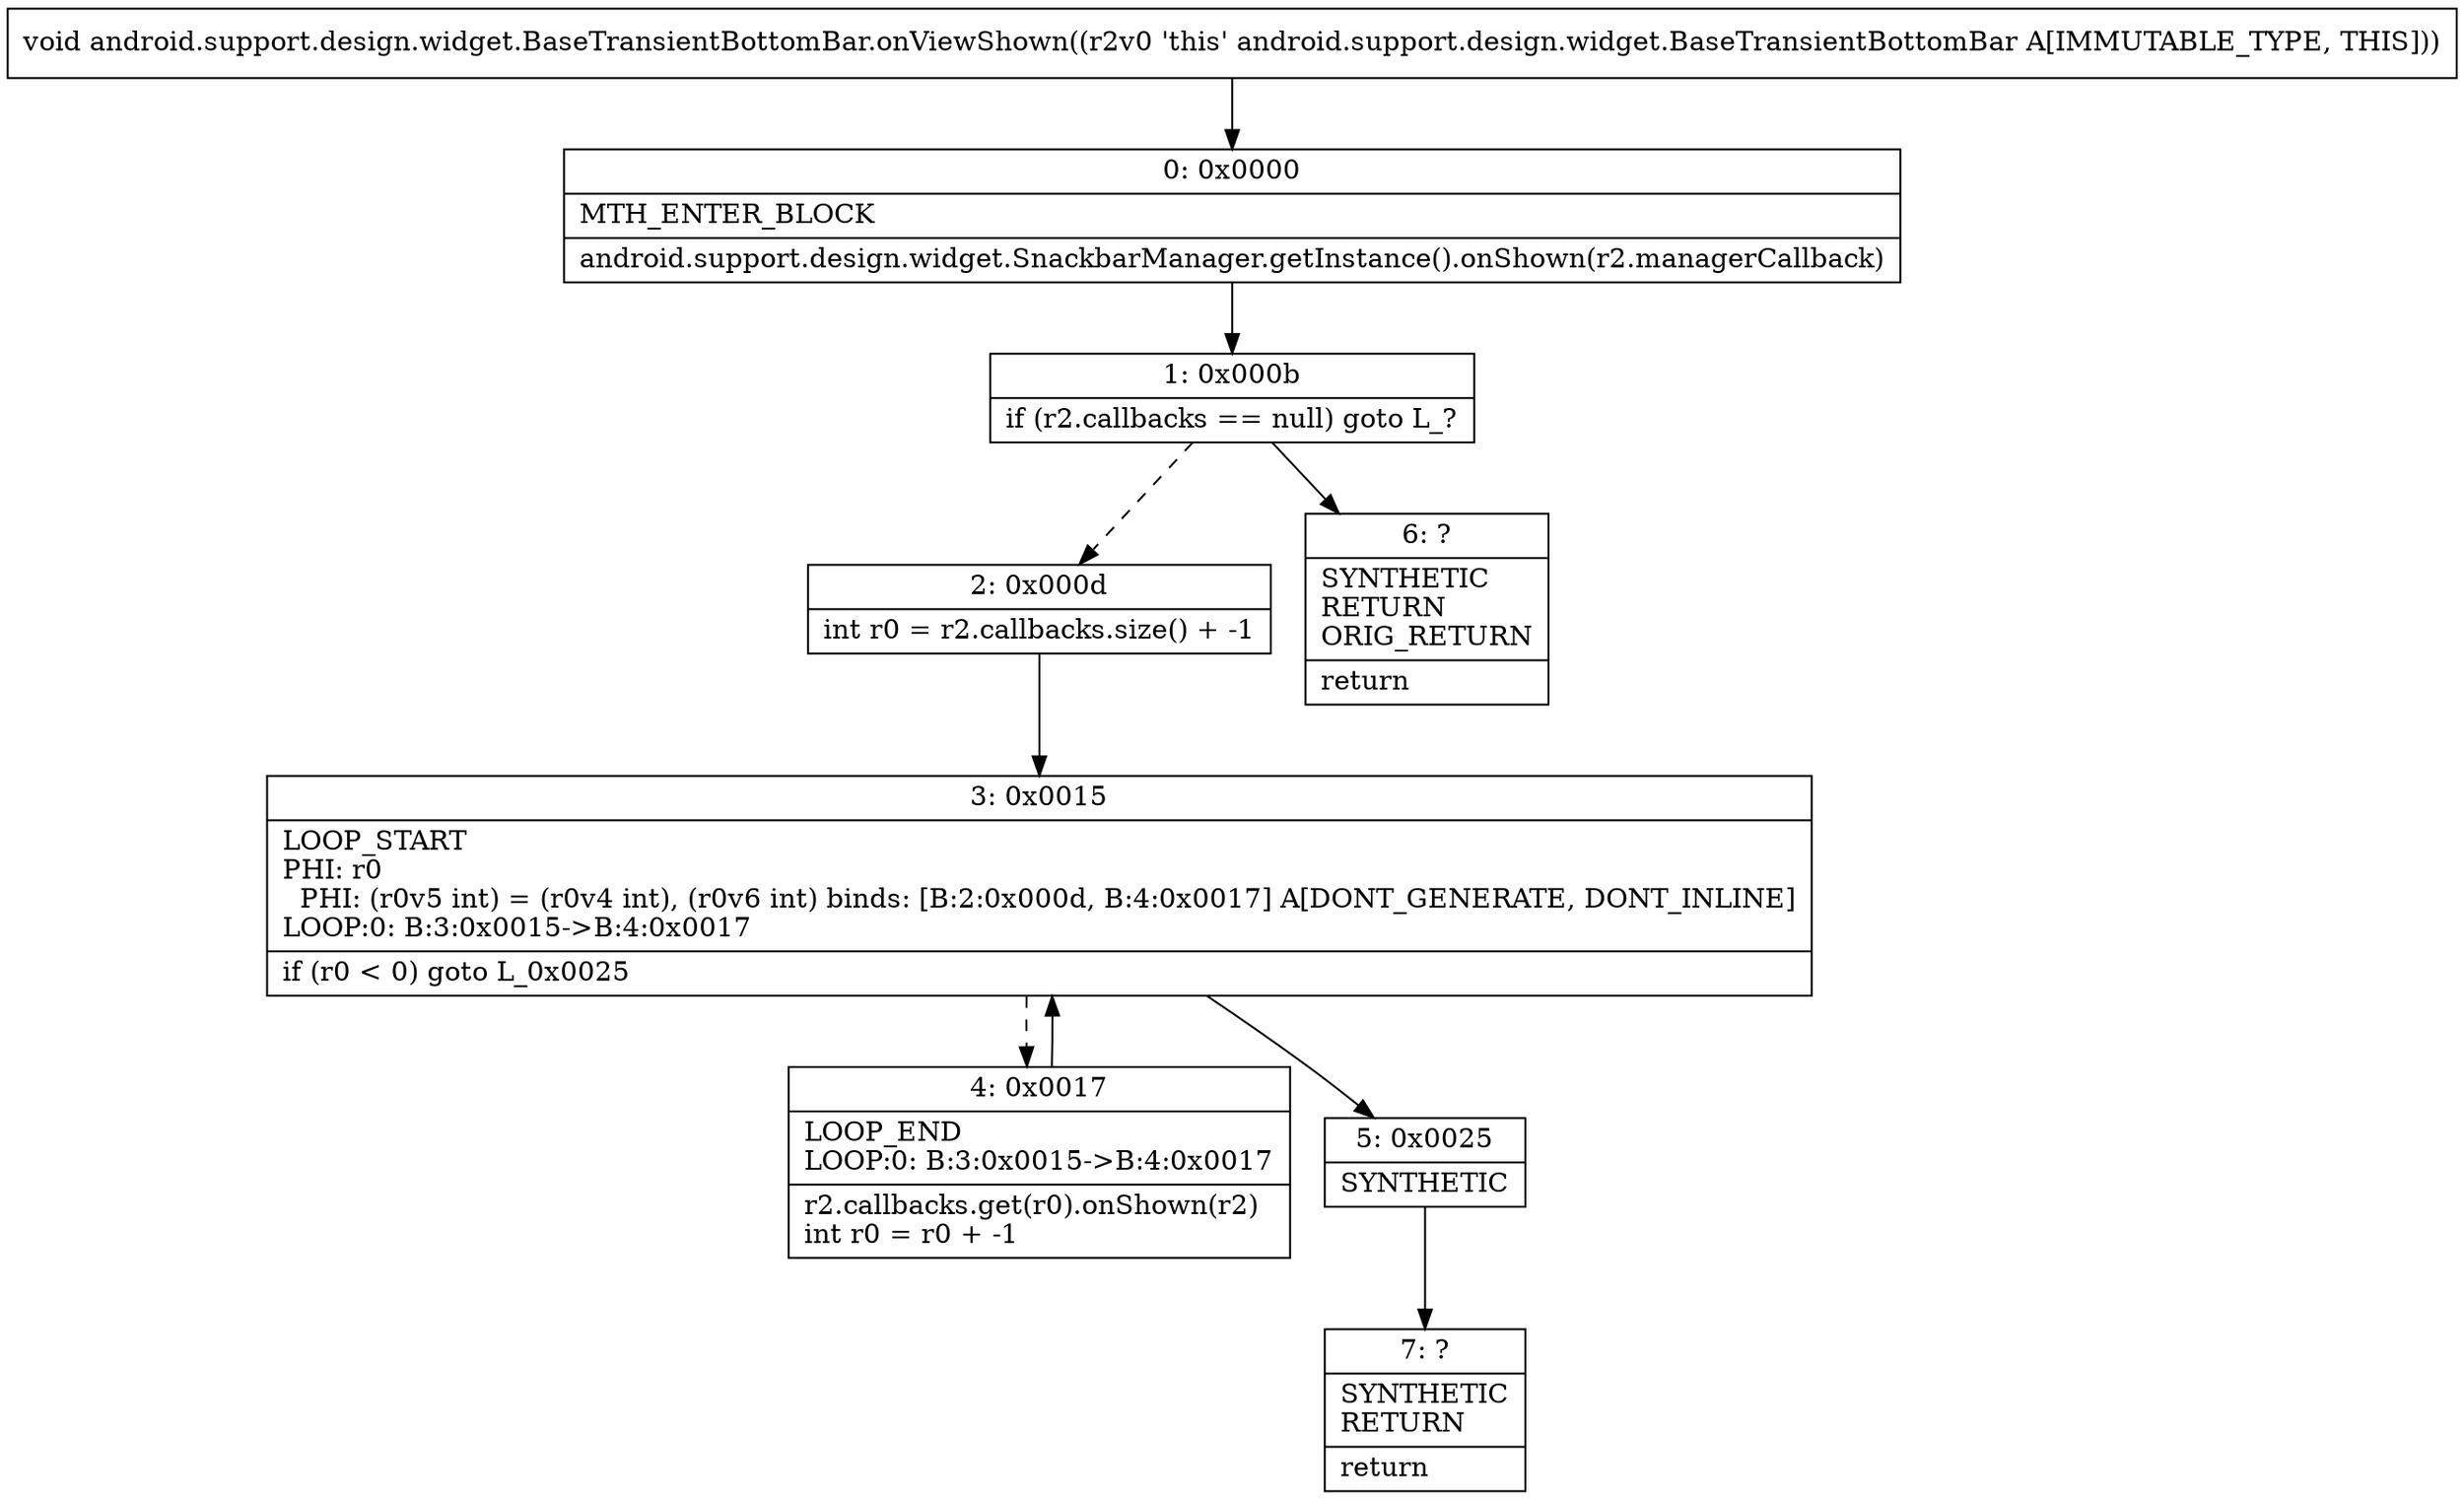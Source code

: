 digraph "CFG forandroid.support.design.widget.BaseTransientBottomBar.onViewShown()V" {
Node_0 [shape=record,label="{0\:\ 0x0000|MTH_ENTER_BLOCK\l|android.support.design.widget.SnackbarManager.getInstance().onShown(r2.managerCallback)\l}"];
Node_1 [shape=record,label="{1\:\ 0x000b|if (r2.callbacks == null) goto L_?\l}"];
Node_2 [shape=record,label="{2\:\ 0x000d|int r0 = r2.callbacks.size() + \-1\l}"];
Node_3 [shape=record,label="{3\:\ 0x0015|LOOP_START\lPHI: r0 \l  PHI: (r0v5 int) = (r0v4 int), (r0v6 int) binds: [B:2:0x000d, B:4:0x0017] A[DONT_GENERATE, DONT_INLINE]\lLOOP:0: B:3:0x0015\-\>B:4:0x0017\l|if (r0 \< 0) goto L_0x0025\l}"];
Node_4 [shape=record,label="{4\:\ 0x0017|LOOP_END\lLOOP:0: B:3:0x0015\-\>B:4:0x0017\l|r2.callbacks.get(r0).onShown(r2)\lint r0 = r0 + \-1\l}"];
Node_5 [shape=record,label="{5\:\ 0x0025|SYNTHETIC\l}"];
Node_6 [shape=record,label="{6\:\ ?|SYNTHETIC\lRETURN\lORIG_RETURN\l|return\l}"];
Node_7 [shape=record,label="{7\:\ ?|SYNTHETIC\lRETURN\l|return\l}"];
MethodNode[shape=record,label="{void android.support.design.widget.BaseTransientBottomBar.onViewShown((r2v0 'this' android.support.design.widget.BaseTransientBottomBar A[IMMUTABLE_TYPE, THIS])) }"];
MethodNode -> Node_0;
Node_0 -> Node_1;
Node_1 -> Node_2[style=dashed];
Node_1 -> Node_6;
Node_2 -> Node_3;
Node_3 -> Node_4[style=dashed];
Node_3 -> Node_5;
Node_4 -> Node_3;
Node_5 -> Node_7;
}

